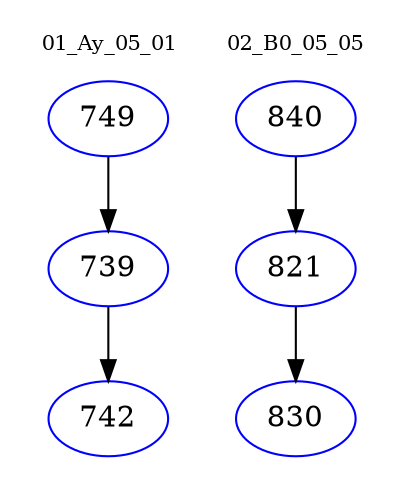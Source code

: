 digraph{
subgraph cluster_0 {
color = white
label = "01_Ay_05_01";
fontsize=10;
T0_749 [label="749", color="blue"]
T0_749 -> T0_739 [color="black"]
T0_739 [label="739", color="blue"]
T0_739 -> T0_742 [color="black"]
T0_742 [label="742", color="blue"]
}
subgraph cluster_1 {
color = white
label = "02_B0_05_05";
fontsize=10;
T1_840 [label="840", color="blue"]
T1_840 -> T1_821 [color="black"]
T1_821 [label="821", color="blue"]
T1_821 -> T1_830 [color="black"]
T1_830 [label="830", color="blue"]
}
}

